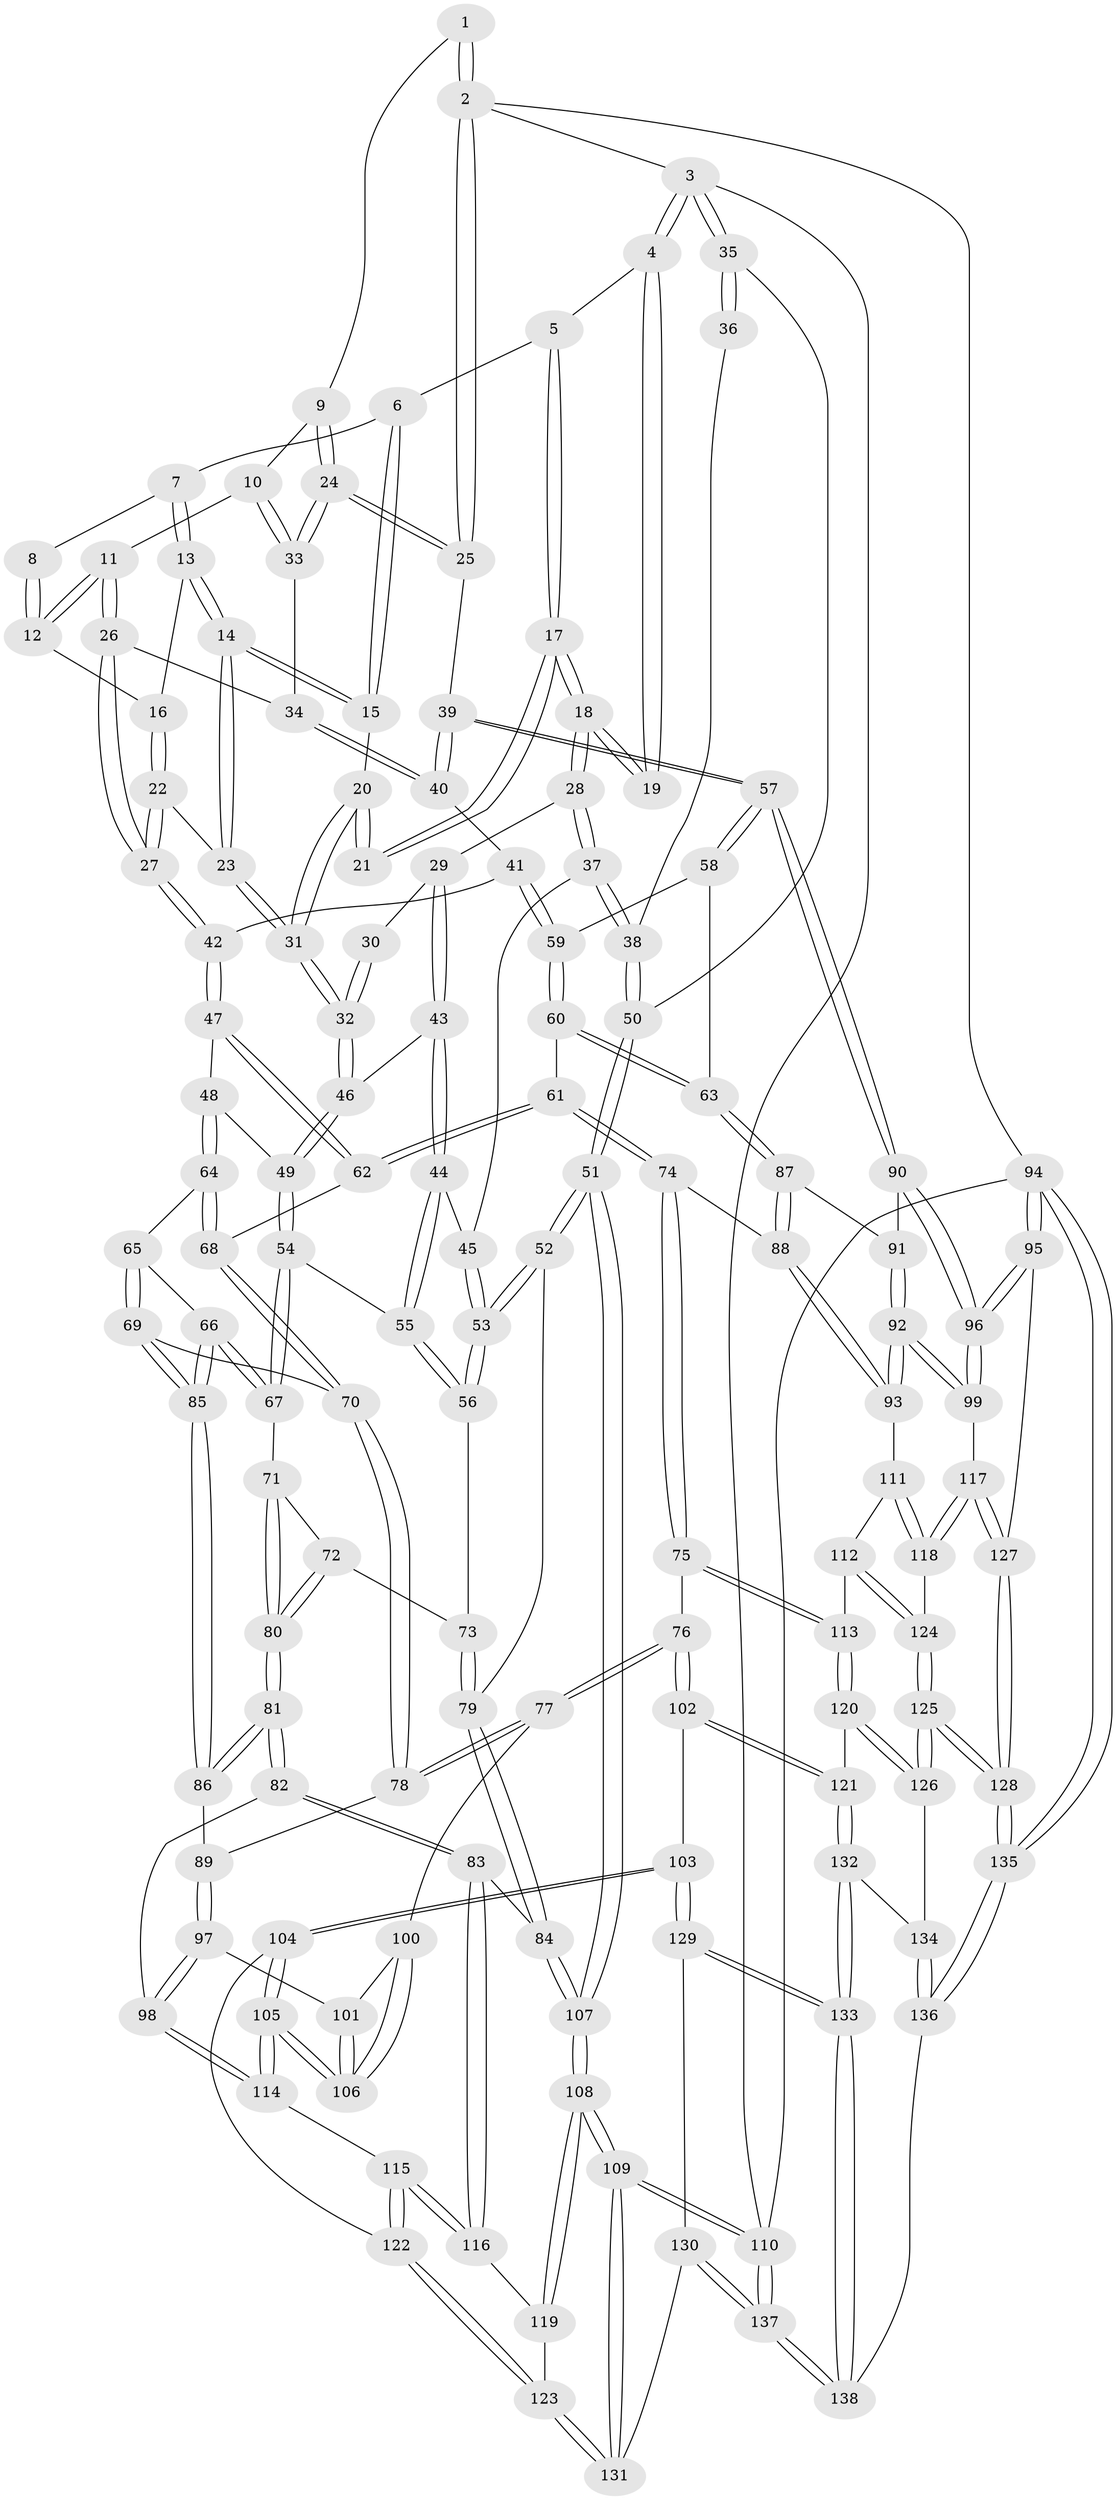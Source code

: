 // coarse degree distribution, {4: 0.3855421686746988, 6: 0.08433734939759036, 3: 0.1566265060240964, 5: 0.3493975903614458, 2: 0.024096385542168676}
// Generated by graph-tools (version 1.1) at 2025/52/02/27/25 19:52:37]
// undirected, 138 vertices, 342 edges
graph export_dot {
graph [start="1"]
  node [color=gray90,style=filled];
  1 [pos="+0.7009088202746584+0"];
  2 [pos="+1+0"];
  3 [pos="+0+0"];
  4 [pos="+0.1322920792239837+0"];
  5 [pos="+0.3438280007214787+0"];
  6 [pos="+0.41018267392335467+0"];
  7 [pos="+0.6366609575949541+0"];
  8 [pos="+0.6915748612348435+0"];
  9 [pos="+0.7920548955558366+0.039285456827721596"];
  10 [pos="+0.792017991596096+0.06203246193504351"];
  11 [pos="+0.7315247693458654+0.10364254340129522"];
  12 [pos="+0.7092871570775742+0.05233673363865658"];
  13 [pos="+0.6147720072758881+0"];
  14 [pos="+0.5479729778229044+0.13133293612101257"];
  15 [pos="+0.49101054029685126+0.08814527998231901"];
  16 [pos="+0.6581750869189084+0.057724809365947795"];
  17 [pos="+0.33441284782127034+0"];
  18 [pos="+0.20344302779031667+0.15415854895669698"];
  19 [pos="+0.14502573178353628+0.10775255283884137"];
  20 [pos="+0.40204740606743056+0.07915820683191452"];
  21 [pos="+0.36841378763091165+0.04374427570203157"];
  22 [pos="+0.5963049065686038+0.18978901103875553"];
  23 [pos="+0.5595299972819301+0.16335443033799696"];
  24 [pos="+1+0"];
  25 [pos="+1+0"];
  26 [pos="+0.7002648414401711+0.18802099551428766"];
  27 [pos="+0.639278247917519+0.23091897793875776"];
  28 [pos="+0.21810617658431494+0.18359047138739404"];
  29 [pos="+0.25642815114796663+0.20345337892246082"];
  30 [pos="+0.35646087375761887+0.06502892901250454"];
  31 [pos="+0.3663093801049986+0.23187464952339837"];
  32 [pos="+0.33862352286047953+0.2527041629165146"];
  33 [pos="+0.8833018181260648+0.11336162424164767"];
  34 [pos="+0.8461571857923738+0.1808293140008979"];
  35 [pos="+0+0"];
  36 [pos="+0.10580564910596524+0.11297537436337687"];
  37 [pos="+0.13209936309138018+0.2694958568304049"];
  38 [pos="+0+0.23432789145946972"];
  39 [pos="+1+0.39715628955383503"];
  40 [pos="+0.9033607547473047+0.2909633895182494"];
  41 [pos="+0.7331751050110418+0.3426114704782665"];
  42 [pos="+0.6436559227946513+0.29596119165127155"];
  43 [pos="+0.30988094328124544+0.24201619155841836"];
  44 [pos="+0.2020387733114167+0.36250081174864274"];
  45 [pos="+0.13155749691898613+0.3193634049518381"];
  46 [pos="+0.33799450266395004+0.2532153711809829"];
  47 [pos="+0.6270358724196301+0.31643569368164587"];
  48 [pos="+0.40030668300886035+0.3660419944993708"];
  49 [pos="+0.376344947562715+0.35361596904059317"];
  50 [pos="+0+0.2676607767087051"];
  51 [pos="+0+0.5080435637871615"];
  52 [pos="+0+0.49904919841493567"];
  53 [pos="+0.040646737295743425+0.45978702690172263"];
  54 [pos="+0.26520606763498594+0.46741237544849495"];
  55 [pos="+0.22056433127225883+0.46624568525578847"];
  56 [pos="+0.18254325935795937+0.4821052212317561"];
  57 [pos="+1+0.4061035075194131"];
  58 [pos="+0.8433792882559006+0.4124973375061999"];
  59 [pos="+0.7651557605788969+0.4048531489213753"];
  60 [pos="+0.7685090247838688+0.46984304470672644"];
  61 [pos="+0.6249931655398399+0.5230224018484628"];
  62 [pos="+0.5948687280553837+0.48801284797885675"];
  63 [pos="+0.8281268846310927+0.5475780654751878"];
  64 [pos="+0.40908361912976837+0.38446867668384"];
  65 [pos="+0.41857696764702523+0.5015617750941747"];
  66 [pos="+0.30922179060426713+0.5307086976587693"];
  67 [pos="+0.30690851157499166+0.5292232758061675"];
  68 [pos="+0.5500256797834842+0.49688936356472657"];
  69 [pos="+0.45553583307883344+0.5458346618762434"];
  70 [pos="+0.47318732785003753+0.5534342029468556"];
  71 [pos="+0.2973959748963964+0.5431439321493505"];
  72 [pos="+0.23357752738336157+0.5821420739636985"];
  73 [pos="+0.18430218452920852+0.5403622292523076"];
  74 [pos="+0.6605747000399472+0.6364302677830039"];
  75 [pos="+0.652386897500722+0.6495273747847444"];
  76 [pos="+0.5267941928527423+0.6767695067501222"];
  77 [pos="+0.4817899909496419+0.63845126824149"];
  78 [pos="+0.4817647548321371+0.6384168898992842"];
  79 [pos="+0.1732955530564409+0.6018159452507822"];
  80 [pos="+0.252558810419806+0.6233565863854816"];
  81 [pos="+0.24774978367866982+0.6458138180570109"];
  82 [pos="+0.22693098001522058+0.6769094652850592"];
  83 [pos="+0.18077859292053+0.6770816255210457"];
  84 [pos="+0.17661368605678524+0.6754756835643098"];
  85 [pos="+0.3504320587610825+0.5902860788823824"];
  86 [pos="+0.3513634327763204+0.6072412572956605"];
  87 [pos="+0.8349184914934122+0.5571881603004697"];
  88 [pos="+0.7977837126669273+0.6150314974185019"];
  89 [pos="+0.36756014788640645+0.642114651955139"];
  90 [pos="+1+0.42583537833307306"];
  91 [pos="+0.9638838943868266+0.5163377834707209"];
  92 [pos="+0.9062588567321358+0.7430369530568077"];
  93 [pos="+0.832698467400059+0.6833086076404212"];
  94 [pos="+1+1"];
  95 [pos="+1+0.9384381029969098"];
  96 [pos="+1+0.8700775600317348"];
  97 [pos="+0.35085677241096347+0.6927150871267185"];
  98 [pos="+0.2455082211768278+0.6902469257642144"];
  99 [pos="+0.9431499386729062+0.79292277150916"];
  100 [pos="+0.4344459306711561+0.6868799552576771"];
  101 [pos="+0.35654099138189105+0.7040249193311172"];
  102 [pos="+0.47686514141641606+0.8355087876719024"];
  103 [pos="+0.40712758760707984+0.8337017134462135"];
  104 [pos="+0.40402679532193386+0.8296265075550076"];
  105 [pos="+0.3911492743716919+0.8120434459711187"];
  106 [pos="+0.3910104157097428+0.8113744798764624"];
  107 [pos="+0+0.7474767241637384"];
  108 [pos="+0+0.8583729073138354"];
  109 [pos="+0+0.8710498819445577"];
  110 [pos="+0+1"];
  111 [pos="+0.8271136956756553+0.6897701828320597"];
  112 [pos="+0.6852262657942467+0.7783059132547724"];
  113 [pos="+0.660085346120342+0.690418510776456"];
  114 [pos="+0.2736112089120745+0.7762158103359934"];
  115 [pos="+0.22028823510666332+0.8200948946669865"];
  116 [pos="+0.187977927686932+0.7485191291085423"];
  117 [pos="+0.8168528404293947+0.8609746522291091"];
  118 [pos="+0.7371359909136802+0.8360935946424006"];
  119 [pos="+0.16355049747133008+0.7788385016383254"];
  120 [pos="+0.4982026604546095+0.8418001616501746"];
  121 [pos="+0.47742357065414226+0.8359026187023575"];
  122 [pos="+0.21655150123182523+0.8292895717631626"];
  123 [pos="+0.19681294570572358+0.8730208239961696"];
  124 [pos="+0.6932767781410473+0.8325668341773784"];
  125 [pos="+0.6544877509486364+0.8692916900412547"];
  126 [pos="+0.5808418959537491+0.8723139313003299"];
  127 [pos="+0.825605203087478+0.9449059924799643"];
  128 [pos="+0.7587662271312916+1"];
  129 [pos="+0.37287604972225474+0.8750611624668034"];
  130 [pos="+0.26826615709790974+0.9448838474627935"];
  131 [pos="+0.19507273708412906+0.8780319155586291"];
  132 [pos="+0.4768253436866158+1"];
  133 [pos="+0.4633902370360244+1"];
  134 [pos="+0.573134668146519+0.9103790337268166"];
  135 [pos="+0.7594875403580756+1"];
  136 [pos="+0.5818788914721914+1"];
  137 [pos="+0.24605514420861122+1"];
  138 [pos="+0.46384027530145444+1"];
  1 -- 2;
  1 -- 2;
  1 -- 9;
  2 -- 3;
  2 -- 25;
  2 -- 25;
  2 -- 94;
  3 -- 4;
  3 -- 4;
  3 -- 35;
  3 -- 35;
  3 -- 110;
  4 -- 5;
  4 -- 19;
  4 -- 19;
  5 -- 6;
  5 -- 17;
  5 -- 17;
  6 -- 7;
  6 -- 15;
  6 -- 15;
  7 -- 8;
  7 -- 13;
  7 -- 13;
  8 -- 12;
  8 -- 12;
  9 -- 10;
  9 -- 24;
  9 -- 24;
  10 -- 11;
  10 -- 33;
  10 -- 33;
  11 -- 12;
  11 -- 12;
  11 -- 26;
  11 -- 26;
  12 -- 16;
  13 -- 14;
  13 -- 14;
  13 -- 16;
  14 -- 15;
  14 -- 15;
  14 -- 23;
  14 -- 23;
  15 -- 20;
  16 -- 22;
  16 -- 22;
  17 -- 18;
  17 -- 18;
  17 -- 21;
  17 -- 21;
  18 -- 19;
  18 -- 19;
  18 -- 28;
  18 -- 28;
  20 -- 21;
  20 -- 21;
  20 -- 31;
  20 -- 31;
  22 -- 23;
  22 -- 27;
  22 -- 27;
  23 -- 31;
  23 -- 31;
  24 -- 25;
  24 -- 25;
  24 -- 33;
  24 -- 33;
  25 -- 39;
  26 -- 27;
  26 -- 27;
  26 -- 34;
  27 -- 42;
  27 -- 42;
  28 -- 29;
  28 -- 37;
  28 -- 37;
  29 -- 30;
  29 -- 43;
  29 -- 43;
  30 -- 32;
  30 -- 32;
  31 -- 32;
  31 -- 32;
  32 -- 46;
  32 -- 46;
  33 -- 34;
  34 -- 40;
  34 -- 40;
  35 -- 36;
  35 -- 36;
  35 -- 50;
  36 -- 38;
  37 -- 38;
  37 -- 38;
  37 -- 45;
  38 -- 50;
  38 -- 50;
  39 -- 40;
  39 -- 40;
  39 -- 57;
  39 -- 57;
  40 -- 41;
  41 -- 42;
  41 -- 59;
  41 -- 59;
  42 -- 47;
  42 -- 47;
  43 -- 44;
  43 -- 44;
  43 -- 46;
  44 -- 45;
  44 -- 55;
  44 -- 55;
  45 -- 53;
  45 -- 53;
  46 -- 49;
  46 -- 49;
  47 -- 48;
  47 -- 62;
  47 -- 62;
  48 -- 49;
  48 -- 64;
  48 -- 64;
  49 -- 54;
  49 -- 54;
  50 -- 51;
  50 -- 51;
  51 -- 52;
  51 -- 52;
  51 -- 107;
  51 -- 107;
  52 -- 53;
  52 -- 53;
  52 -- 79;
  53 -- 56;
  53 -- 56;
  54 -- 55;
  54 -- 67;
  54 -- 67;
  55 -- 56;
  55 -- 56;
  56 -- 73;
  57 -- 58;
  57 -- 58;
  57 -- 90;
  57 -- 90;
  58 -- 59;
  58 -- 63;
  59 -- 60;
  59 -- 60;
  60 -- 61;
  60 -- 63;
  60 -- 63;
  61 -- 62;
  61 -- 62;
  61 -- 74;
  61 -- 74;
  62 -- 68;
  63 -- 87;
  63 -- 87;
  64 -- 65;
  64 -- 68;
  64 -- 68;
  65 -- 66;
  65 -- 69;
  65 -- 69;
  66 -- 67;
  66 -- 67;
  66 -- 85;
  66 -- 85;
  67 -- 71;
  68 -- 70;
  68 -- 70;
  69 -- 70;
  69 -- 85;
  69 -- 85;
  70 -- 78;
  70 -- 78;
  71 -- 72;
  71 -- 80;
  71 -- 80;
  72 -- 73;
  72 -- 80;
  72 -- 80;
  73 -- 79;
  73 -- 79;
  74 -- 75;
  74 -- 75;
  74 -- 88;
  75 -- 76;
  75 -- 113;
  75 -- 113;
  76 -- 77;
  76 -- 77;
  76 -- 102;
  76 -- 102;
  77 -- 78;
  77 -- 78;
  77 -- 100;
  78 -- 89;
  79 -- 84;
  79 -- 84;
  80 -- 81;
  80 -- 81;
  81 -- 82;
  81 -- 82;
  81 -- 86;
  81 -- 86;
  82 -- 83;
  82 -- 83;
  82 -- 98;
  83 -- 84;
  83 -- 116;
  83 -- 116;
  84 -- 107;
  84 -- 107;
  85 -- 86;
  85 -- 86;
  86 -- 89;
  87 -- 88;
  87 -- 88;
  87 -- 91;
  88 -- 93;
  88 -- 93;
  89 -- 97;
  89 -- 97;
  90 -- 91;
  90 -- 96;
  90 -- 96;
  91 -- 92;
  91 -- 92;
  92 -- 93;
  92 -- 93;
  92 -- 99;
  92 -- 99;
  93 -- 111;
  94 -- 95;
  94 -- 95;
  94 -- 135;
  94 -- 135;
  94 -- 110;
  95 -- 96;
  95 -- 96;
  95 -- 127;
  96 -- 99;
  96 -- 99;
  97 -- 98;
  97 -- 98;
  97 -- 101;
  98 -- 114;
  98 -- 114;
  99 -- 117;
  100 -- 101;
  100 -- 106;
  100 -- 106;
  101 -- 106;
  101 -- 106;
  102 -- 103;
  102 -- 121;
  102 -- 121;
  103 -- 104;
  103 -- 104;
  103 -- 129;
  103 -- 129;
  104 -- 105;
  104 -- 105;
  104 -- 122;
  105 -- 106;
  105 -- 106;
  105 -- 114;
  105 -- 114;
  107 -- 108;
  107 -- 108;
  108 -- 109;
  108 -- 109;
  108 -- 119;
  108 -- 119;
  109 -- 110;
  109 -- 110;
  109 -- 131;
  109 -- 131;
  110 -- 137;
  110 -- 137;
  111 -- 112;
  111 -- 118;
  111 -- 118;
  112 -- 113;
  112 -- 124;
  112 -- 124;
  113 -- 120;
  113 -- 120;
  114 -- 115;
  115 -- 116;
  115 -- 116;
  115 -- 122;
  115 -- 122;
  116 -- 119;
  117 -- 118;
  117 -- 118;
  117 -- 127;
  117 -- 127;
  118 -- 124;
  119 -- 123;
  120 -- 121;
  120 -- 126;
  120 -- 126;
  121 -- 132;
  121 -- 132;
  122 -- 123;
  122 -- 123;
  123 -- 131;
  123 -- 131;
  124 -- 125;
  124 -- 125;
  125 -- 126;
  125 -- 126;
  125 -- 128;
  125 -- 128;
  126 -- 134;
  127 -- 128;
  127 -- 128;
  128 -- 135;
  128 -- 135;
  129 -- 130;
  129 -- 133;
  129 -- 133;
  130 -- 131;
  130 -- 137;
  130 -- 137;
  132 -- 133;
  132 -- 133;
  132 -- 134;
  133 -- 138;
  133 -- 138;
  134 -- 136;
  134 -- 136;
  135 -- 136;
  135 -- 136;
  136 -- 138;
  137 -- 138;
  137 -- 138;
}
